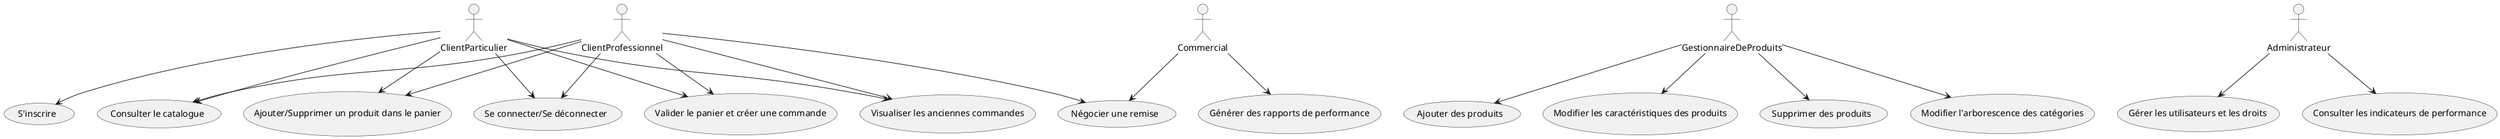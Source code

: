 @startuml
actor ClientParticulier
actor ClientProfessionnel
actor GestionnaireDeProduits
actor Commercial
actor Administrateur

ClientParticulier --> (Consulter le catalogue)
ClientParticulier --> (Ajouter/Supprimer un produit dans le panier)
ClientParticulier --> (S'inscrire)
ClientParticulier --> (Se connecter/Se déconnecter)
ClientParticulier --> (Valider le panier et créer une commande)
ClientParticulier --> (Visualiser les anciennes commandes)

ClientProfessionnel --> (Consulter le catalogue)
ClientProfessionnel --> (Ajouter/Supprimer un produit dans le panier)
ClientProfessionnel --> (Se connecter/Se déconnecter)
ClientProfessionnel --> (Valider le panier et créer une commande)
ClientProfessionnel --> (Visualiser les anciennes commandes)
ClientProfessionnel --> (Négocier une remise)

GestionnaireDeProduits --> (Ajouter des produits)
GestionnaireDeProduits --> (Modifier les caractéristiques des produits)
GestionnaireDeProduits --> (Supprimer des produits)
GestionnaireDeProduits --> (Modifier l'arborescence des catégories)

Commercial --> (Négocier une remise)
Commercial --> (Générer des rapports de performance)

Administrateur --> (Gérer les utilisateurs et les droits)
Administrateur --> (Consulter les indicateurs de performance)

@enduml